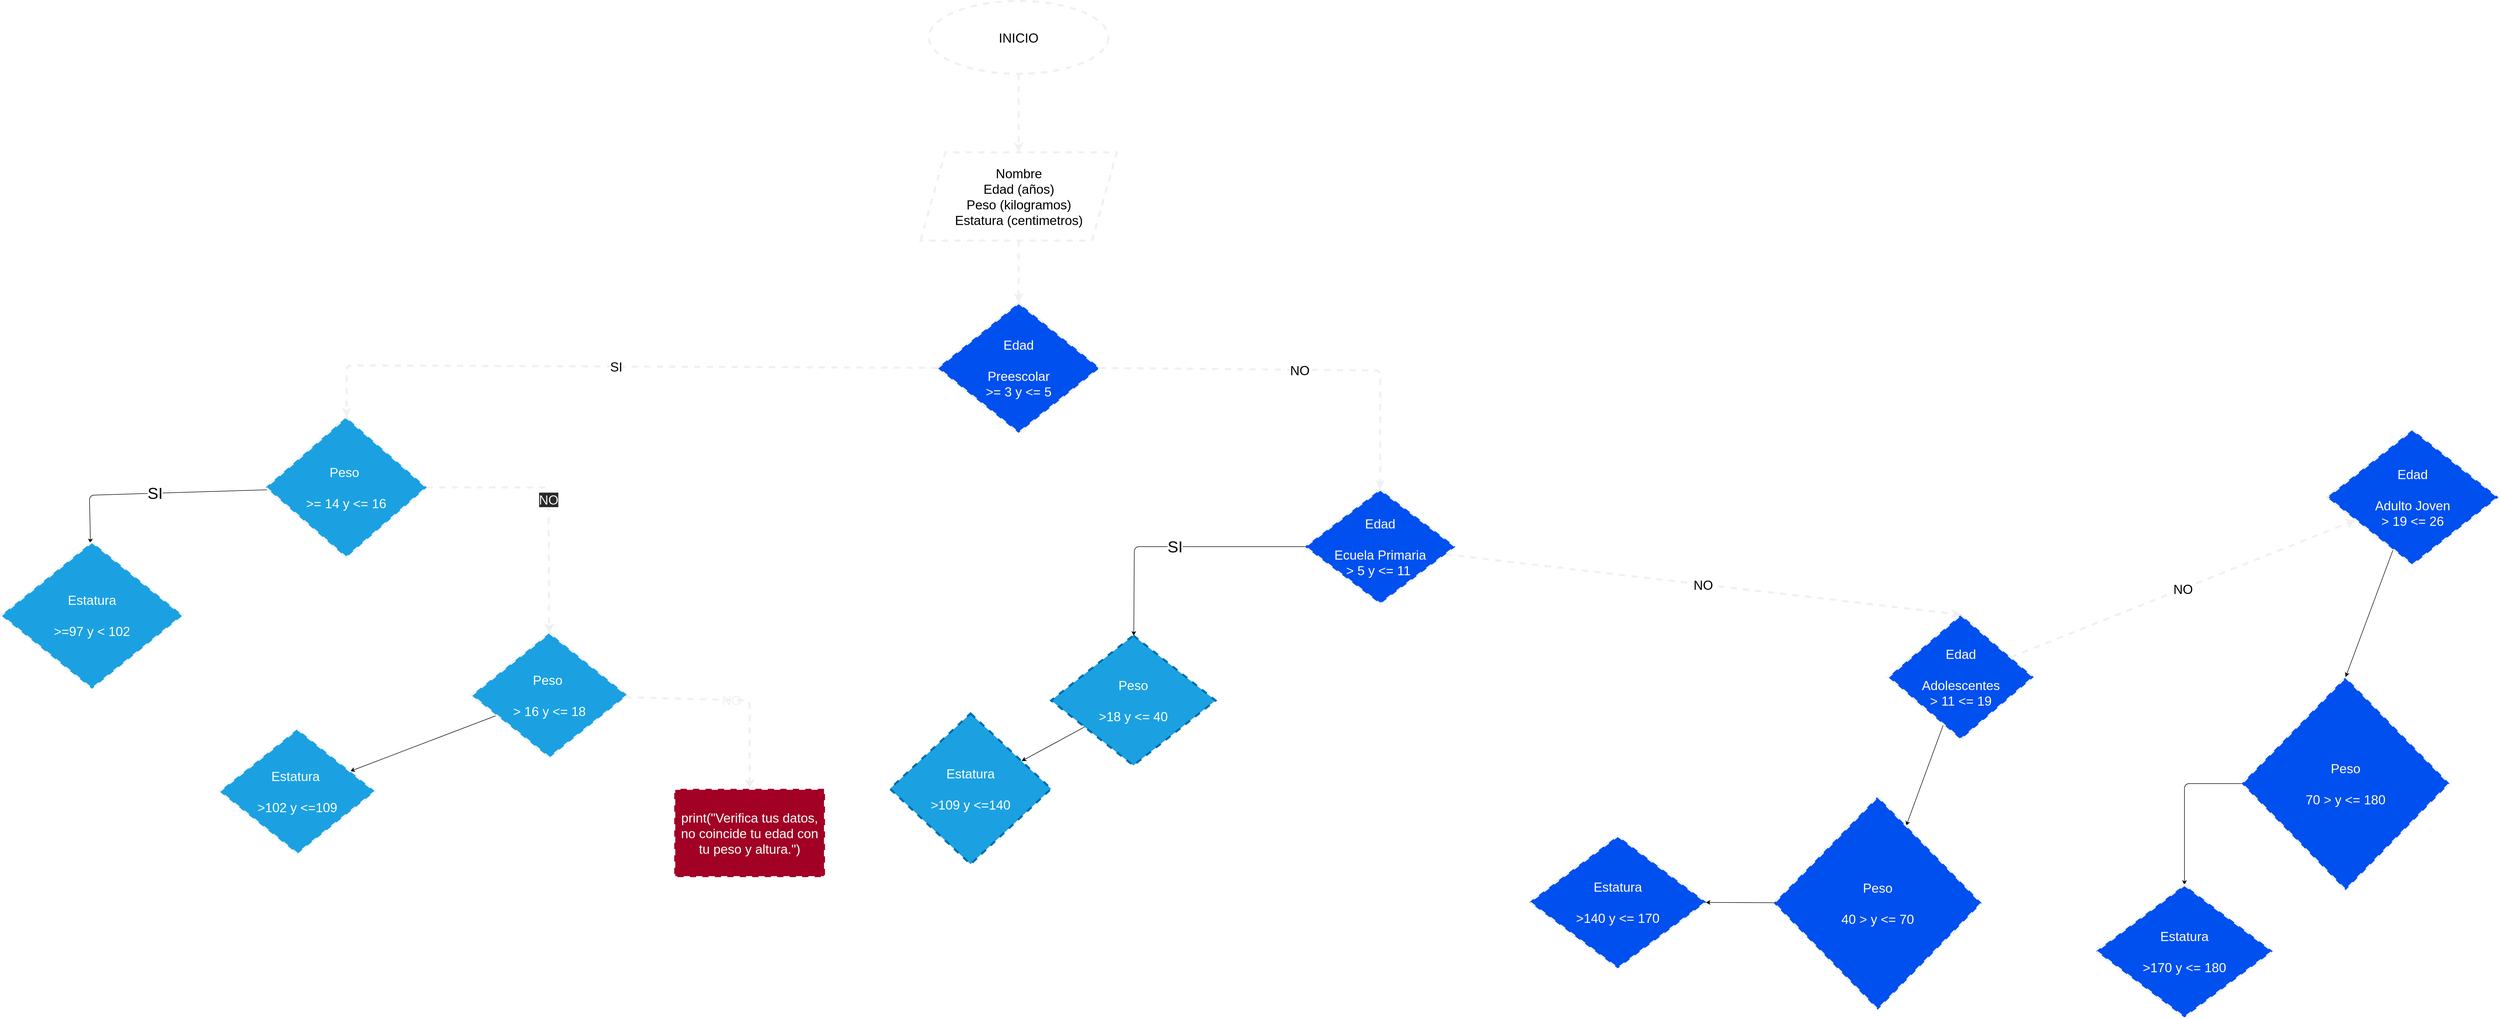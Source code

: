 <mxfile>
    <diagram id="n-4woIhvtgBI2bBugt-I" name="Página-1">
        <mxGraphModel dx="4117" dy="1108" grid="1" gridSize="10" guides="1" tooltips="1" connect="1" arrows="1" fold="1" page="1" pageScale="1" pageWidth="827" pageHeight="1169" math="0" shadow="0">
            <root>
                <mxCell id="0"/>
                <mxCell id="1" parent="0"/>
                <mxCell id="5" value="" style="edgeStyle=none;html=1;fontSize=25;strokeWidth=4;fillColor=#0050ef;strokeColor=#F0F0F0;dashed=1;" parent="1" source="3" target="4" edge="1">
                    <mxGeometry relative="1" as="geometry"/>
                </mxCell>
                <mxCell id="3" value="INICIO" style="ellipse;whiteSpace=wrap;html=1;fontSize=25;strokeWidth=4;strokeColor=#F0F0F0;dashed=1;" parent="1" vertex="1">
                    <mxGeometry x="105" y="9" width="345" height="140" as="geometry"/>
                </mxCell>
                <mxCell id="14" value="" style="edgeStyle=none;html=1;fontSize=25;strokeWidth=4;fillColor=#0050ef;strokeColor=#F0F0F0;dashed=1;" parent="1" source="4" target="13" edge="1">
                    <mxGeometry relative="1" as="geometry"/>
                </mxCell>
                <mxCell id="4" value="Nombre&lt;br style=&quot;font-size: 25px;&quot;&gt;Edad (años)&lt;br style=&quot;font-size: 25px;&quot;&gt;Peso (kilogramos)&lt;br style=&quot;font-size: 25px;&quot;&gt;Estatura (centimetros)" style="shape=parallelogram;perimeter=parallelogramPerimeter;whiteSpace=wrap;html=1;fixedSize=1;fontSize=25;size=47.5;strokeWidth=4;strokeColor=#F0F0F0;dashed=1;" parent="1" vertex="1">
                    <mxGeometry x="88.75" y="300" width="377.5" height="170" as="geometry"/>
                </mxCell>
                <mxCell id="17" value="NO" style="edgeStyle=none;html=1;fontSize=25;strokeWidth=4;fillColor=#0050ef;strokeColor=#F0F0F0;dashed=1;entryX=0.5;entryY=0;entryDx=0;entryDy=0;" parent="1" source="8" target="11" edge="1">
                    <mxGeometry relative="1" as="geometry"/>
                </mxCell>
                <mxCell id="53" value="SI" style="edgeStyle=none;html=1;fontSize=31;" edge="1" parent="1" source="8" target="52">
                    <mxGeometry relative="1" as="geometry">
                        <Array as="points">
                            <mxPoint x="500" y="1059"/>
                        </Array>
                    </mxGeometry>
                </mxCell>
                <mxCell id="8" value="Edad&lt;br style=&quot;font-size: 25px;&quot;&gt;&lt;br style=&quot;font-size: 25px;&quot;&gt;Ecuela Primaria&lt;br style=&quot;font-size: 25px;&quot;&gt;&amp;gt; 5 y &amp;lt;= 11&amp;nbsp;" style="rhombus;whiteSpace=wrap;html=1;fillColor=#0050ef;fontColor=#ffffff;strokeColor=#F0F0F0;fontSize=25;strokeWidth=4;dashed=1;" parent="1" vertex="1">
                    <mxGeometry x="828" y="949" width="290" height="220" as="geometry"/>
                </mxCell>
                <mxCell id="18" value="NO" style="edgeStyle=none;html=1;fontSize=25;strokeWidth=4;fillColor=#0050ef;strokeColor=#F0F0F0;dashed=1;" parent="1" source="11" target="12" edge="1">
                    <mxGeometry relative="1" as="geometry"/>
                </mxCell>
                <mxCell id="61" value="" style="edgeStyle=none;html=1;fontSize=31;" edge="1" parent="1" source="11" target="60">
                    <mxGeometry relative="1" as="geometry"/>
                </mxCell>
                <mxCell id="11" value="Edad&lt;br style=&quot;font-size: 25px&quot;&gt;&lt;br style=&quot;font-size: 25px&quot;&gt;Adolescentes&lt;br style=&quot;font-size: 25px&quot;&gt;&amp;gt; 11 &amp;lt;= 19" style="rhombus;whiteSpace=wrap;html=1;fillColor=#0050ef;fontColor=#ffffff;strokeColor=#F0F0F0;fontSize=25;strokeWidth=4;dashed=1;" parent="1" vertex="1">
                    <mxGeometry x="1950" y="1190" width="280" height="240" as="geometry"/>
                </mxCell>
                <mxCell id="65" value="" style="edgeStyle=none;html=1;fontSize=31;entryX=0.5;entryY=0;entryDx=0;entryDy=0;" edge="1" parent="1" source="12" target="66">
                    <mxGeometry relative="1" as="geometry">
                        <mxPoint x="2896.583" y="1321.007" as="targetPoint"/>
                    </mxGeometry>
                </mxCell>
                <mxCell id="12" value="Edad&lt;br style=&quot;font-size: 25px&quot;&gt;&lt;br style=&quot;font-size: 25px&quot;&gt;Adulto Joven&lt;br style=&quot;font-size: 25px&quot;&gt;&amp;gt; 19 &amp;lt;= 26" style="rhombus;whiteSpace=wrap;html=1;fillColor=#0050ef;fontColor=#ffffff;strokeColor=#F0F0F0;fontSize=25;strokeWidth=4;dashed=1;" parent="1" vertex="1">
                    <mxGeometry x="2794" y="834" width="330" height="260" as="geometry"/>
                </mxCell>
                <mxCell id="19" value="NO" style="edgeStyle=none;html=1;exitX=1;exitY=0.5;exitDx=0;exitDy=0;fontSize=25;strokeWidth=4;fillColor=#0050ef;strokeColor=#F0F0F0;dashed=1;endArrow=classic;endFill=1;" parent="1" source="13" target="8" edge="1">
                    <mxGeometry relative="1" as="geometry">
                        <mxPoint x="459.997" y="180.003" as="sourcePoint"/>
                        <Array as="points">
                            <mxPoint x="973" y="720"/>
                        </Array>
                    </mxGeometry>
                </mxCell>
                <mxCell id="21" value="SI" style="edgeStyle=none;html=1;fontSize=25;strokeWidth=4;fillColor=#0050ef;strokeColor=#F0F0F0;dashed=1;exitX=0;exitY=0.5;exitDx=0;exitDy=0;" parent="1" source="13" target="20" edge="1">
                    <mxGeometry relative="1" as="geometry">
                        <mxPoint x="-541.75" y="710" as="sourcePoint"/>
                        <Array as="points">
                            <mxPoint x="-1015" y="710"/>
                        </Array>
                    </mxGeometry>
                </mxCell>
                <mxCell id="13" value="Edad&lt;br style=&quot;font-size: 25px;&quot;&gt;&lt;br style=&quot;font-size: 25px;&quot;&gt;Preescolar&lt;br style=&quot;font-size: 25px;&quot;&gt;&amp;gt;= 3 y &amp;lt;= 5" style="rhombus;whiteSpace=wrap;html=1;fillColor=#0050ef;fontColor=#ffffff;strokeColor=#F0F0F0;fontSize=25;strokeWidth=4;dashed=1;" parent="1" vertex="1">
                    <mxGeometry x="121.25" y="590" width="312.5" height="250" as="geometry"/>
                </mxCell>
                <mxCell id="30" value="&lt;span style=&quot;background-color: rgb(42 , 42 , 42)&quot;&gt;NO&lt;/span&gt;" style="edgeStyle=none;html=1;dashed=1;labelBackgroundColor=none;fontSize=25;fontColor=#F0F0F0;endArrow=classic;endFill=1;strokeColor=#F0F0F0;strokeWidth=4;exitX=0;exitY=0.5;exitDx=0;exitDy=0;" parent="1" source="20" target="29" edge="1">
                    <mxGeometry relative="1" as="geometry">
                        <mxPoint x="-1142" y="1070" as="sourcePoint"/>
                        <Array as="points">
                            <mxPoint x="-627" y="945"/>
                        </Array>
                    </mxGeometry>
                </mxCell>
                <mxCell id="51" value="&lt;font style=&quot;font-size: 31px&quot;&gt;SI&lt;/font&gt;" style="edgeStyle=none;html=1;" parent="1" source="20" target="50" edge="1">
                    <mxGeometry relative="1" as="geometry">
                        <Array as="points">
                            <mxPoint x="-1510" y="960"/>
                        </Array>
                    </mxGeometry>
                </mxCell>
                <mxCell id="20" value="Peso&amp;nbsp;&lt;br style=&quot;font-size: 25px;&quot;&gt;&lt;br style=&quot;font-size: 25px;&quot;&gt;&amp;gt;= 14 y &amp;lt;= 16" style="rhombus;whiteSpace=wrap;html=1;fillColor=#1ba1e2;fontColor=#ffffff;strokeColor=#F0F0F0;fontSize=25;direction=west;strokeWidth=4;dashed=1;" parent="1" vertex="1">
                    <mxGeometry x="-1171" y="810" width="310" height="270" as="geometry"/>
                </mxCell>
                <mxCell id="32" value="NO" style="edgeStyle=none;html=1;dashed=1;labelBackgroundColor=none;fontSize=25;fontColor=#F0F0F0;endArrow=classic;endFill=1;strokeColor=#F0F0F0;strokeWidth=4;entryX=0.5;entryY=0;entryDx=0;entryDy=0;" parent="1" source="29" target="34" edge="1">
                    <mxGeometry relative="1" as="geometry">
                        <mxPoint x="-309.843" y="1530.862" as="targetPoint"/>
                        <Array as="points">
                            <mxPoint x="-240" y="1355"/>
                        </Array>
                    </mxGeometry>
                </mxCell>
                <mxCell id="57" value="" style="edgeStyle=none;html=1;fontSize=31;" edge="1" parent="1" source="29" target="56">
                    <mxGeometry relative="1" as="geometry"/>
                </mxCell>
                <mxCell id="29" value="Peso&amp;nbsp;&lt;br&gt;&lt;br&gt;&amp;gt; 16 y &amp;lt;= 18" style="rhombus;whiteSpace=wrap;html=1;fontSize=25;fillColor=#1ba1e2;strokeColor=#F0F0F0;fontColor=#ffffff;strokeWidth=4;dashed=1;" parent="1" vertex="1">
                    <mxGeometry x="-775" y="1225" width="300" height="240" as="geometry"/>
                </mxCell>
                <mxCell id="34" value="print(&quot;Verifica tus datos, no coincide tu edad con tu peso y altura.&quot;)" style="rounded=1;whiteSpace=wrap;html=1;dashed=1;fontSize=25;fontColor=#ffffff;strokeColor=#FFFFFF;strokeWidth=4;arcSize=0;fillColor=#a20025;" parent="1" vertex="1">
                    <mxGeometry x="-385" y="1525" width="290" height="170" as="geometry"/>
                </mxCell>
                <mxCell id="50" value="Estatura&lt;br&gt;&lt;br&gt;&amp;gt;=97 y &amp;lt; 102" style="rhombus;whiteSpace=wrap;html=1;fontSize=25;fillColor=#1ba1e2;strokeColor=#F0F0F0;fontColor=#ffffff;strokeWidth=4;dashed=1;" parent="1" vertex="1">
                    <mxGeometry x="-1680" y="1050" width="350" height="282.5" as="geometry"/>
                </mxCell>
                <mxCell id="59" value="" style="edgeStyle=none;html=1;fontSize=31;" edge="1" parent="1" source="52" target="58">
                    <mxGeometry relative="1" as="geometry"/>
                </mxCell>
                <mxCell id="52" value="Peso&lt;br&gt;&lt;br&gt;&amp;gt;18 y &amp;lt;= 40" style="rhombus;whiteSpace=wrap;html=1;fontSize=25;fillColor=#1ba1e2;strokeColor=#006EAF;fontColor=#ffffff;strokeWidth=4;dashed=1;" vertex="1" parent="1">
                    <mxGeometry x="340" y="1230" width="316.25" height="250" as="geometry"/>
                </mxCell>
                <mxCell id="56" value="Estatura&amp;nbsp;&lt;br&gt;&lt;br&gt;&amp;gt;102 y &amp;lt;=109" style="rhombus;whiteSpace=wrap;html=1;fontSize=25;fillColor=#1ba1e2;strokeColor=#F0F0F0;fontColor=#ffffff;strokeWidth=4;dashed=1;" vertex="1" parent="1">
                    <mxGeometry x="-1260" y="1410" width="300" height="240" as="geometry"/>
                </mxCell>
                <mxCell id="58" value="Estatura&lt;br&gt;&lt;br&gt;&amp;gt;109 y &amp;lt;=140" style="rhombus;whiteSpace=wrap;html=1;fontSize=25;fillColor=#1ba1e2;strokeColor=#006EAF;fontColor=#ffffff;strokeWidth=4;dashed=1;" vertex="1" parent="1">
                    <mxGeometry x="30" y="1380" width="310" height="290" as="geometry"/>
                </mxCell>
                <mxCell id="63" value="" style="edgeStyle=none;html=1;fontSize=31;" edge="1" parent="1" source="60" target="62">
                    <mxGeometry relative="1" as="geometry"/>
                </mxCell>
                <mxCell id="60" value="Peso&lt;br&gt;&lt;br&gt;40 &amp;gt; y &amp;lt;= 70" style="rhombus;whiteSpace=wrap;html=1;fontSize=25;fillColor=#0050ef;strokeColor=#F0F0F0;fontColor=#ffffff;strokeWidth=4;dashed=1;" vertex="1" parent="1">
                    <mxGeometry x="1730" y="1540" width="400" height="410" as="geometry"/>
                </mxCell>
                <mxCell id="62" value="Estatura&lt;br&gt;&lt;br&gt;&amp;gt;140 y &amp;lt;= 170" style="rhombus;whiteSpace=wrap;html=1;fontSize=25;fillColor=#0050ef;strokeColor=#F0F0F0;fontColor=#ffffff;strokeWidth=4;dashed=1;" vertex="1" parent="1">
                    <mxGeometry x="1260" y="1615.5" width="340" height="255" as="geometry"/>
                </mxCell>
                <mxCell id="68" value="" style="edgeStyle=none;html=1;fontSize=31;entryX=0.5;entryY=0;entryDx=0;entryDy=0;" edge="1" parent="1" source="66" target="69">
                    <mxGeometry relative="1" as="geometry">
                        <mxPoint x="2532.295" y="1735.301" as="targetPoint"/>
                        <Array as="points">
                            <mxPoint x="2520" y="1515"/>
                        </Array>
                    </mxGeometry>
                </mxCell>
                <mxCell id="66" value="Peso&lt;br&gt;&lt;br&gt;70 &amp;gt; y &amp;lt;= 180" style="rhombus;whiteSpace=wrap;html=1;fontSize=25;fillColor=#0050ef;strokeColor=#F0F0F0;fontColor=#ffffff;strokeWidth=4;dashed=1;" vertex="1" parent="1">
                    <mxGeometry x="2630" y="1310" width="400" height="410" as="geometry"/>
                </mxCell>
                <mxCell id="69" value="Estatura&lt;br&gt;&lt;br&gt;&amp;gt;170 y &amp;lt;= 180" style="rhombus;whiteSpace=wrap;html=1;fontSize=25;fillColor=#0050ef;strokeColor=#F0F0F0;fontColor=#ffffff;strokeWidth=4;dashed=1;" vertex="1" parent="1">
                    <mxGeometry x="2350" y="1710" width="340" height="255" as="geometry"/>
                </mxCell>
            </root>
        </mxGraphModel>
    </diagram>
</mxfile>